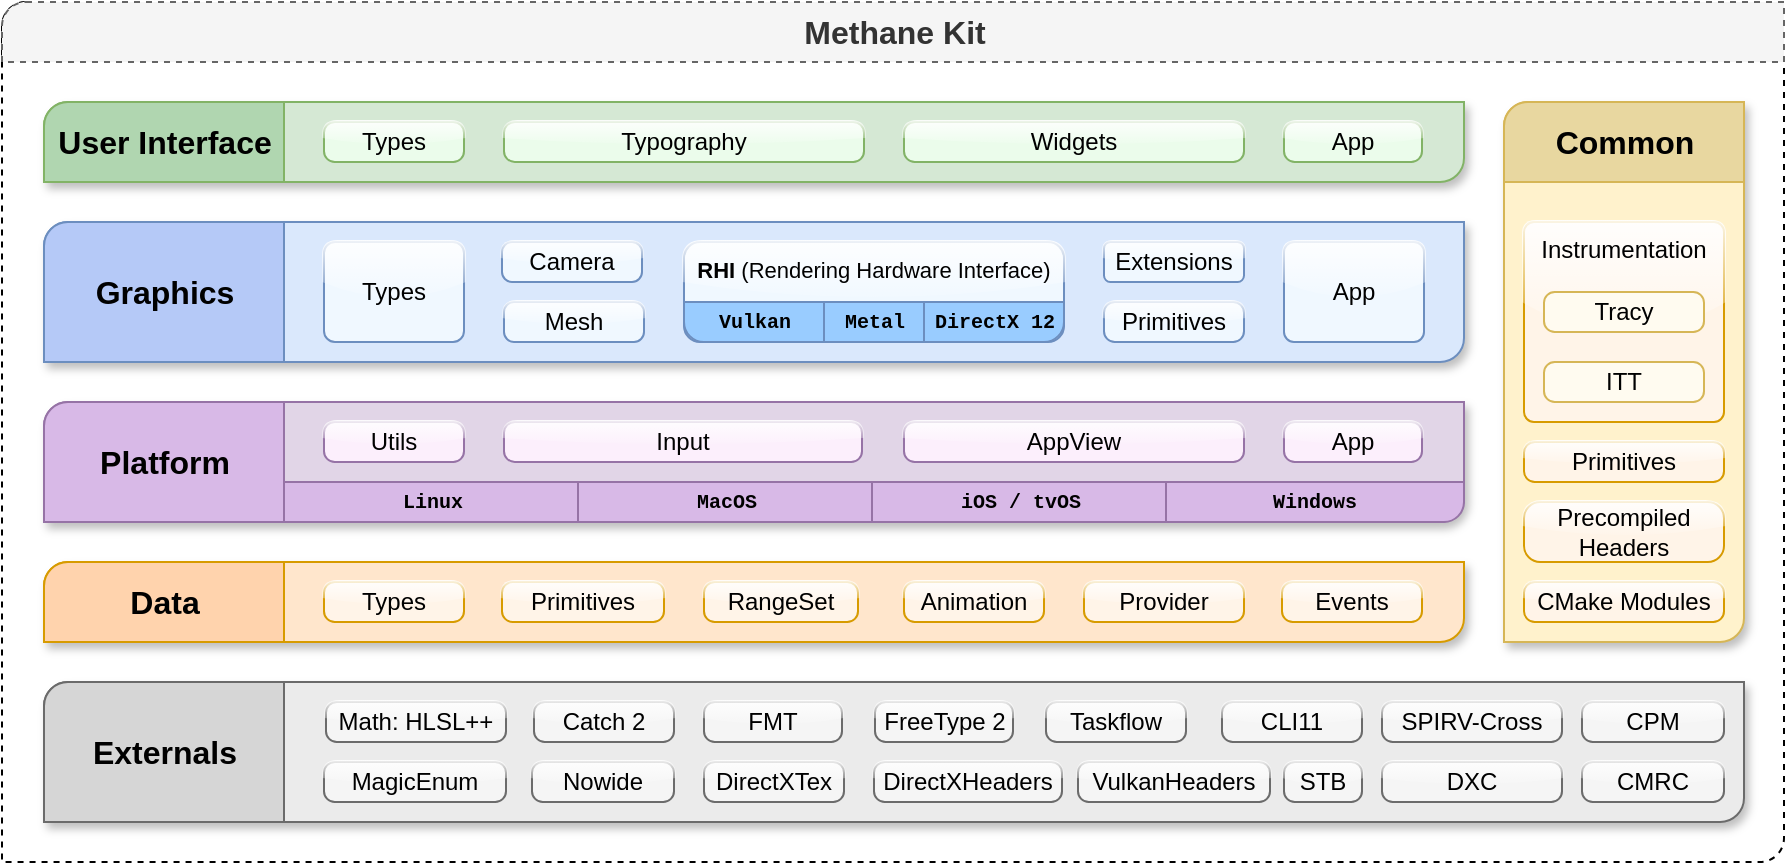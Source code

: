 <mxfile version="20.3.0" type="device"><diagram id="n1YW_IKGIQabf7W6xJoi" name="Page-1"><mxGraphModel dx="1102" dy="929" grid="1" gridSize="10" guides="1" tooltips="1" connect="1" arrows="1" fold="1" page="1" pageScale="1" pageWidth="935" pageHeight="470" math="0" shadow="0"><root><mxCell id="0"/><mxCell id="1" parent="0"/><mxCell id="Kfy_bd-Oe_zeapeb3Mzr-61" value="" style="verticalLabelPosition=bottom;verticalAlign=top;html=1;shape=mxgraph.basic.diag_round_rect;dx=6;shadow=0;dashed=1;" parent="1" vertex="1"><mxGeometry x="20" y="20" width="891" height="430" as="geometry"/></mxCell><mxCell id="Kfy_bd-Oe_zeapeb3Mzr-15" value="" style="verticalLabelPosition=bottom;verticalAlign=top;html=1;shape=mxgraph.basic.diag_round_rect;dx=6;fillColor=#e1d5e7;strokeColor=#9673a6;shadow=1;" parent="1" vertex="1"><mxGeometry x="41" y="220" width="710" height="60" as="geometry"/></mxCell><UserObject label="Utils" link="https://github.com/MethanePowered/MethaneKit/tree/master/Modules/Platform/Utils" id="Kfy_bd-Oe_zeapeb3Mzr-16"><mxCell style="rounded=1;whiteSpace=wrap;html=1;strokeColor=#9673a6;arcSize=27;fillColor=#FCEFFC;glass=1;shadow=0;" parent="1" vertex="1"><mxGeometry x="181" y="230" width="70" height="20" as="geometry"/></mxCell></UserObject><UserObject label="Input" link="https://github.com/MethanePowered/MethaneKit/tree/master/Modules/Platform/Input" id="Kfy_bd-Oe_zeapeb3Mzr-17"><mxCell style="rounded=1;whiteSpace=wrap;html=1;strokeColor=#9673a6;arcSize=27;fillColor=#FCEFFC;glass=1;shadow=0;" parent="1" vertex="1"><mxGeometry x="271" y="230" width="179" height="20" as="geometry"/></mxCell></UserObject><UserObject label="App" link="https://github.com/MethanePowered/MethaneKit/tree/master/Modules/Platform/App" id="Kfy_bd-Oe_zeapeb3Mzr-20"><mxCell style="rounded=1;whiteSpace=wrap;html=1;strokeColor=#9673a6;arcSize=27;fillColor=#FCEFFC;glass=1;shadow=0;" parent="1" vertex="1"><mxGeometry x="661" y="230" width="69" height="20" as="geometry"/></mxCell></UserObject><UserObject label="AppView" link="https://github.com/MethanePowered/MethaneKit/tree/master/Modules/Platform/AppView" id="Kfy_bd-Oe_zeapeb3Mzr-21"><mxCell style="rounded=1;whiteSpace=wrap;html=1;strokeColor=#9673a6;arcSize=27;fillColor=#FCEFFC;glass=1;shadow=0;" parent="1" vertex="1"><mxGeometry x="471" y="230" width="170" height="20" as="geometry"/></mxCell></UserObject><UserObject label="Platform" link="https://github.com/MethanePowered/MethaneKit/tree/master/Modules/Platform" id="Kfy_bd-Oe_zeapeb3Mzr-22"><mxCell style="verticalLabelPosition=middle;verticalAlign=middle;html=1;shape=mxgraph.basic.corner_round_rect;dx=6;strokeColor=#9673a6;align=center;labelPosition=center;fontSize=16;fillColor=#D8B9E7;fontStyle=1" parent="1" vertex="1"><mxGeometry x="41" y="220" width="120" height="60" as="geometry"/></mxCell></UserObject><mxCell id="Kfy_bd-Oe_zeapeb3Mzr-2" value="" style="verticalLabelPosition=bottom;verticalAlign=top;html=1;shape=mxgraph.basic.diag_round_rect;dx=6;fillColor=#ffe6cc;strokeColor=#d79b00;shadow=1;" parent="1" vertex="1"><mxGeometry x="41" y="300" width="710" height="40" as="geometry"/></mxCell><UserObject label="Types" link="https://github.com/MethanePowered/MethaneKit/tree/master/Modules/Data/Types" id="Kfy_bd-Oe_zeapeb3Mzr-4"><mxCell style="rounded=1;whiteSpace=wrap;html=1;strokeColor=#d79b00;arcSize=27;fillColor=#FFF4E8;glass=1;shadow=0;" parent="1" vertex="1"><mxGeometry x="181" y="310" width="70" height="20" as="geometry"/></mxCell></UserObject><UserObject label="Primitives" link="https://github.com/MethanePowered/MethaneKit/tree/master/Modules/Data/Primitives" id="Kfy_bd-Oe_zeapeb3Mzr-7"><mxCell style="rounded=1;whiteSpace=wrap;html=1;strokeColor=#d79b00;arcSize=27;fillColor=#FFF4E8;glass=1;shadow=0;" parent="1" vertex="1"><mxGeometry x="270" y="310" width="81" height="20" as="geometry"/></mxCell></UserObject><UserObject label="Provider" link="https://github.com/MethanePowered/MethaneKit/tree/master/Modules/Data/Provider" id="Kfy_bd-Oe_zeapeb3Mzr-8"><mxCell style="rounded=1;whiteSpace=wrap;html=1;strokeColor=#d79b00;arcSize=27;fillColor=#FFF4E8;glass=1;shadow=0;" parent="1" vertex="1"><mxGeometry x="561" y="310" width="80" height="20" as="geometry"/></mxCell></UserObject><UserObject label="Animation" link="https://github.com/MethanePowered/MethaneKit/tree/master/Modules/Data/Animation" id="Kfy_bd-Oe_zeapeb3Mzr-9"><mxCell style="rounded=1;whiteSpace=wrap;html=1;strokeColor=#d79b00;arcSize=27;fillColor=#FFF4E8;glass=1;shadow=0;" parent="1" vertex="1"><mxGeometry x="471" y="310" width="70" height="20" as="geometry"/></mxCell></UserObject><UserObject label="RangeSet" link="https://github.com/MethanePowered/MethaneKit/tree/master/Modules/Data/RangeSet" id="Kfy_bd-Oe_zeapeb3Mzr-10"><mxCell style="rounded=1;whiteSpace=wrap;html=1;strokeColor=#d79b00;arcSize=27;fillColor=#FFF4E8;glass=1;shadow=0;" parent="1" vertex="1"><mxGeometry x="371" y="310" width="77" height="20" as="geometry"/></mxCell></UserObject><UserObject label="Events" link="https://github.com/MethanePowered/MethaneKit/tree/master/Modules/Data/Events" id="Kfy_bd-Oe_zeapeb3Mzr-11"><mxCell style="rounded=1;whiteSpace=wrap;html=1;strokeColor=#d79b00;arcSize=27;fillColor=#FFF4E8;glass=1;shadow=0;" parent="1" vertex="1"><mxGeometry x="660" y="310" width="70" height="20" as="geometry"/></mxCell></UserObject><UserObject label="Data" link="https://github.com/MethanePowered/MethaneKit/tree/master/Modules/Data" id="Kfy_bd-Oe_zeapeb3Mzr-12"><mxCell style="verticalLabelPosition=middle;verticalAlign=middle;html=1;shape=mxgraph.basic.corner_round_rect;dx=6;strokeColor=#d79b00;align=center;labelPosition=center;fontSize=16;fillColor=#FFD3AD;fontStyle=1" parent="1" vertex="1"><mxGeometry x="41" y="300" width="120" height="40" as="geometry"/></mxCell></UserObject><mxCell id="Kfy_bd-Oe_zeapeb3Mzr-24" value="" style="verticalLabelPosition=bottom;verticalAlign=top;html=1;shape=mxgraph.basic.diag_round_rect;dx=6;fillColor=#dae8fc;strokeColor=#6c8ebf;shadow=1;" parent="1" vertex="1"><mxGeometry x="41" y="130" width="710" height="70" as="geometry"/></mxCell><UserObject label="Graphics" link="https://github.com/MethanePowered/MethaneKit/tree/master/Modules/Graphics" id="Kfy_bd-Oe_zeapeb3Mzr-29"><mxCell style="verticalLabelPosition=middle;verticalAlign=middle;html=1;shape=mxgraph.basic.corner_round_rect;dx=6;strokeColor=#6c8ebf;align=center;labelPosition=center;fontSize=16;fontStyle=1;fillColor=#B5C9F7;" parent="1" vertex="1"><mxGeometry x="41" y="130" width="120" height="70" as="geometry"/></mxCell></UserObject><UserObject label="Types" link="https://github.com/MethanePowered/MethaneKit/tree/master/Modules/Graphics/Types" id="Kfy_bd-Oe_zeapeb3Mzr-36"><mxCell style="rounded=1;whiteSpace=wrap;html=1;strokeColor=#6c8ebf;arcSize=11;fillColor=#F0F8FF;glass=1;shadow=0;" parent="1" vertex="1"><mxGeometry x="181" y="140" width="70" height="50" as="geometry"/></mxCell></UserObject><UserObject label="Primitives" link="https://github.com/MethanePowered/MethaneKit/tree/master/Modules/Graphics/Primitives" id="Kfy_bd-Oe_zeapeb3Mzr-37"><mxCell style="rounded=1;whiteSpace=wrap;html=1;strokeColor=#6c8ebf;arcSize=27;fillColor=#F0F8FF;glass=1;shadow=0;" parent="1" vertex="1"><mxGeometry x="571" y="170" width="70" height="20" as="geometry"/></mxCell></UserObject><UserObject label="Camera" link="https://github.com/MethanePowered/MethaneKit/tree/master/Modules/Graphics/Camera" id="Kfy_bd-Oe_zeapeb3Mzr-38"><mxCell style="rounded=1;whiteSpace=wrap;html=1;strokeColor=#6c8ebf;arcSize=25;fillColor=#F0F8FF;glass=1;shadow=0;" parent="1" vertex="1"><mxGeometry x="270" y="140" width="70" height="20" as="geometry"/></mxCell></UserObject><UserObject label="App" link="https://github.com/MethanePowered/MethaneKit/tree/master/Modules/Graphics/App" id="Kfy_bd-Oe_zeapeb3Mzr-40"><mxCell style="rounded=1;whiteSpace=wrap;html=1;strokeColor=#6c8ebf;arcSize=10;fillColor=#F0F8FF;glass=1;shadow=0;" parent="1" vertex="1"><mxGeometry x="661" y="140" width="70" height="50" as="geometry"/></mxCell></UserObject><UserObject label="Extensions" link="https://github.com/MethanePowered/MethaneKit/tree/master/Modules/Graphics/Extensions" id="Kfy_bd-Oe_zeapeb3Mzr-41"><mxCell style="rounded=1;whiteSpace=wrap;html=1;strokeColor=#6c8ebf;arcSize=16;fillColor=#F0F8FF;glass=1;shadow=0;" parent="1" vertex="1"><mxGeometry x="571" y="140" width="70" height="20" as="geometry"/></mxCell></UserObject><mxCell id="Kfy_bd-Oe_zeapeb3Mzr-42" value="" style="verticalLabelPosition=bottom;verticalAlign=top;html=1;shape=mxgraph.basic.diag_round_rect;dx=6;fillColor=#d5e8d4;strokeColor=#82b366;shadow=1;" parent="1" vertex="1"><mxGeometry x="41" y="70" width="710" height="40" as="geometry"/></mxCell><UserObject label="User Interface" link="https://github.com/MethanePowered/MethaneKit/tree/master/Modules/UserInterface" id="Kfy_bd-Oe_zeapeb3Mzr-43"><mxCell style="verticalLabelPosition=middle;verticalAlign=middle;html=1;shape=mxgraph.basic.corner_round_rect;dx=6;strokeColor=#82b366;align=center;labelPosition=center;fontSize=16;fontStyle=1;fillColor=#B0D6B0;" parent="1" vertex="1"><mxGeometry x="41" y="70" width="120" height="40" as="geometry"/></mxCell></UserObject><UserObject label="Types" link="https://github.com/MethanePowered/MethaneKit/tree/master/Modules/UserInterface/Types" id="Kfy_bd-Oe_zeapeb3Mzr-50"><mxCell style="rounded=1;whiteSpace=wrap;html=1;strokeColor=#82b366;arcSize=27;fillColor=#EBFCEB;glass=1;shadow=0;" parent="1" vertex="1"><mxGeometry x="181" y="80" width="70" height="20" as="geometry"/></mxCell></UserObject><UserObject label="Typography" link="https://github.com/MethanePowered/MethaneKit/tree/master/Modules/UserInterface/Typography" id="Kfy_bd-Oe_zeapeb3Mzr-51"><mxCell style="rounded=1;whiteSpace=wrap;html=1;strokeColor=#82b366;arcSize=27;fillColor=#EBFCEB;glass=1;shadow=0;" parent="1" vertex="1"><mxGeometry x="271" y="80" width="180" height="20" as="geometry"/></mxCell></UserObject><UserObject label="App" link="https://github.com/MethanePowered/MethaneKit/tree/master/Modules/UserInterface/App" id="Kfy_bd-Oe_zeapeb3Mzr-52"><mxCell style="rounded=1;whiteSpace=wrap;html=1;strokeColor=#82b366;arcSize=27;fillColor=#EBFCEB;glass=1;shadow=0;" parent="1" vertex="1"><mxGeometry x="661" y="80" width="69" height="20" as="geometry"/></mxCell></UserObject><UserObject label="Widgets" link="https://github.com/MethanePowered/MethaneKit/tree/master/Modules/UserInterface/Widgets" id="Kfy_bd-Oe_zeapeb3Mzr-53"><mxCell style="rounded=1;whiteSpace=wrap;html=1;strokeColor=#82b366;arcSize=27;fillColor=#EBFCEB;glass=1;shadow=0;" parent="1" vertex="1"><mxGeometry x="471" y="80" width="170" height="20" as="geometry"/></mxCell></UserObject><mxCell id="Kfy_bd-Oe_zeapeb3Mzr-54" value="" style="verticalLabelPosition=bottom;verticalAlign=top;html=1;shape=mxgraph.basic.diag_round_rect;dx=6;fillColor=#fff2cc;strokeColor=#d6b656;shadow=1;sketch=0;" parent="1" vertex="1"><mxGeometry x="771" y="70" width="120" height="270" as="geometry"/></mxCell><UserObject label="Common" link="https://github.com/MethanePowered/MethaneKit/tree/master/Modules/Common" id="Kfy_bd-Oe_zeapeb3Mzr-55"><mxCell style="verticalLabelPosition=middle;verticalAlign=middle;html=1;shape=mxgraph.basic.corner_round_rect;dx=6;strokeColor=#d6b656;align=center;labelPosition=center;fontSize=16;fontStyle=1;fillColor=#E8D7A0;" parent="1" vertex="1"><mxGeometry x="771" y="70" width="120" height="40" as="geometry"/></mxCell></UserObject><UserObject label="CMake Modules" link="https://github.com/MethanePowered/MethaneKit/tree/master/CMake" id="Kfy_bd-Oe_zeapeb3Mzr-56"><mxCell style="rounded=1;whiteSpace=wrap;html=1;strokeColor=#d79b00;arcSize=27;fillColor=#FFF4E8;glass=1;shadow=0;" parent="1" vertex="1"><mxGeometry x="781" y="310" width="100" height="20" as="geometry"/></mxCell></UserObject><UserObject label="Instrumentation" link="https://github.com/MethanePowered/MethaneKit/tree/master/Modules/Common/Instrumentation" id="Kfy_bd-Oe_zeapeb3Mzr-57"><mxCell style="rounded=1;whiteSpace=wrap;html=1;strokeColor=#d79b00;arcSize=5;fillColor=#FFF4E8;glass=1;shadow=0;verticalAlign=top;" parent="1" vertex="1"><mxGeometry x="781" y="130" width="100" height="100" as="geometry"/></mxCell></UserObject><UserObject label="Tracy" link="https://github.com/MethanePowered/Tracy" id="Kfy_bd-Oe_zeapeb3Mzr-58"><mxCell style="rounded=1;whiteSpace=wrap;html=1;strokeColor=#d6b656;arcSize=27;glass=0;shadow=0;fillColor=#FFFBF0;" parent="1" vertex="1"><mxGeometry x="791" y="165" width="80" height="20" as="geometry"/></mxCell></UserObject><UserObject label="ITT" link="https://github.com/MethanePowered/IttApi" id="Kfy_bd-Oe_zeapeb3Mzr-59"><mxCell style="rounded=1;whiteSpace=wrap;html=1;strokeColor=#d6b656;arcSize=27;glass=0;shadow=0;fillColor=#FFFBF0;" parent="1" vertex="1"><mxGeometry x="791" y="200" width="80" height="20" as="geometry"/></mxCell></UserObject><UserObject label="Precompiled Headers" link="https://github.com/MethanePowered/MethaneKit/tree/master/Modules/Common/PrecompiledHeaders" id="Kfy_bd-Oe_zeapeb3Mzr-60"><mxCell style="rounded=1;whiteSpace=wrap;html=1;strokeColor=#d79b00;arcSize=27;fillColor=#FFF4E8;glass=1;shadow=0;" parent="1" vertex="1"><mxGeometry x="781" y="270" width="100" height="30" as="geometry"/></mxCell></UserObject><UserObject label="Methane Kit" link="https://github.com/MethanePowered/MethaneKit" id="Kfy_bd-Oe_zeapeb3Mzr-62"><mxCell style="verticalLabelPosition=middle;verticalAlign=middle;html=1;shape=mxgraph.basic.corner_round_rect;dx=6;strokeColor=#666666;align=center;labelPosition=center;fontSize=16;fontStyle=1;fillColor=#f5f5f5;fontColor=#333333;dashed=1;" parent="1" vertex="1"><mxGeometry x="20" y="20" width="891" height="30" as="geometry"/></mxCell></UserObject><mxCell id="Kfy_bd-Oe_zeapeb3Mzr-69" value="" style="verticalLabelPosition=bottom;verticalAlign=top;html=1;shape=mxgraph.basic.diag_round_rect;dx=6;shadow=1;strokeColor=#6B6B6B;fillColor=#EBEBEB;" parent="1" vertex="1"><mxGeometry x="41" y="360" width="850" height="70" as="geometry"/></mxCell><UserObject label="Externals" link="https://github.com/MethanePowered/MethaneKit/tree/master/Externals" id="Kfy_bd-Oe_zeapeb3Mzr-70"><mxCell style="verticalLabelPosition=middle;verticalAlign=middle;html=1;shape=mxgraph.basic.corner_round_rect;dx=6;align=center;labelPosition=center;fontSize=16;fontStyle=1;strokeColor=#6B6B6B;fillColor=#D6D6D6;" parent="1" vertex="1"><mxGeometry x="41" y="360" width="120" height="70" as="geometry"/></mxCell></UserObject><UserObject label="Math: HLSL++" link="https://github.com/MethanePowered/HLSLpp/" id="Kfy_bd-Oe_zeapeb3Mzr-71"><mxCell style="rounded=1;whiteSpace=wrap;html=1;arcSize=27;glass=1;shadow=0;fillColor=#F5F5F5;strokeColor=#6B6B6B;" parent="1" vertex="1"><mxGeometry x="182" y="370" width="90" height="20" as="geometry"/></mxCell></UserObject><UserObject label="CLI11" link="https://github.com/MethanePowered/CLI11/" id="Kfy_bd-Oe_zeapeb3Mzr-72"><mxCell style="rounded=1;whiteSpace=wrap;html=1;arcSize=27;glass=1;shadow=0;fillColor=#F5F5F5;strokeColor=#6B6B6B;" parent="1" vertex="1"><mxGeometry x="630" y="370" width="70" height="20" as="geometry"/></mxCell></UserObject><UserObject label="FMT" link="https://github.com/MethanePowered/FMT/" id="Kfy_bd-Oe_zeapeb3Mzr-73"><mxCell style="rounded=1;whiteSpace=wrap;html=1;arcSize=27;glass=1;shadow=0;fillColor=#F5F5F5;strokeColor=#6B6B6B;" parent="1" vertex="1"><mxGeometry x="371" y="370" width="69" height="20" as="geometry"/></mxCell></UserObject><UserObject label="DXC" link="https://github.com/MethanePowered/DirectXShaderCompiler" id="Kfy_bd-Oe_zeapeb3Mzr-74"><mxCell style="rounded=1;whiteSpace=wrap;html=1;arcSize=27;glass=1;shadow=0;fillColor=#F5F5F5;strokeColor=#6B6B6B;fontSize=12;" parent="1" vertex="1"><mxGeometry x="710" y="400" width="90" height="20" as="geometry"/></mxCell></UserObject><UserObject label="DirectXTex" link="https://github.com/MethanePowered/DirectXTex/" id="Kfy_bd-Oe_zeapeb3Mzr-75"><mxCell style="rounded=1;whiteSpace=wrap;html=1;arcSize=27;glass=1;shadow=0;fillColor=#F5F5F5;strokeColor=#6B6B6B;" parent="1" vertex="1"><mxGeometry x="371" y="400" width="70" height="20" as="geometry"/></mxCell></UserObject><UserObject label="CMRC" link="https://github.com/MethanePowered/CMRC/" id="Kfy_bd-Oe_zeapeb3Mzr-76"><mxCell style="rounded=1;whiteSpace=wrap;html=1;arcSize=27;glass=1;shadow=0;fillColor=#F5F5F5;strokeColor=#6B6B6B;" parent="1" vertex="1"><mxGeometry x="810" y="400" width="71" height="20" as="geometry"/></mxCell></UserObject><UserObject label="FreeType 2" link="https://github.com/MethanePowered/FreeType2/" id="Kfy_bd-Oe_zeapeb3Mzr-79"><mxCell style="rounded=1;whiteSpace=wrap;html=1;arcSize=27;glass=1;shadow=0;fillColor=#F5F5F5;strokeColor=#6B6B6B;" parent="1" vertex="1"><mxGeometry x="456.5" y="370" width="69" height="20" as="geometry"/></mxCell></UserObject><UserObject label="Taskflow" link="https://github.com/MethanePowered/Taskflow/" id="Kfy_bd-Oe_zeapeb3Mzr-81"><mxCell style="rounded=1;whiteSpace=wrap;html=1;arcSize=27;glass=1;shadow=0;fillColor=#F5F5F5;strokeColor=#6B6B6B;" parent="1" vertex="1"><mxGeometry x="542" y="370" width="70" height="20" as="geometry"/></mxCell></UserObject><UserObject label="SPIRV-Cross" link="https://github.com/MethanePowered/SPIRVCross" id="Kfy_bd-Oe_zeapeb3Mzr-82"><mxCell style="rounded=1;whiteSpace=wrap;html=1;arcSize=27;glass=1;shadow=0;fillColor=#F5F5F5;strokeColor=#6B6B6B;fontSize=12;" parent="1" vertex="1"><mxGeometry x="710" y="370" width="90" height="20" as="geometry"/></mxCell></UserObject><UserObject label="STB" link="https://github.com/MethanePowered/STB/" id="Kfy_bd-Oe_zeapeb3Mzr-83"><mxCell style="rounded=1;whiteSpace=wrap;html=1;arcSize=27;glass=1;shadow=0;fillColor=#F5F5F5;strokeColor=#6B6B6B;" parent="1" vertex="1"><mxGeometry x="661" y="400" width="39" height="20" as="geometry"/></mxCell></UserObject><UserObject label="Catch 2" link="https://github.com/MethanePowered/Catch2/" id="Kfy_bd-Oe_zeapeb3Mzr-84"><mxCell style="rounded=1;whiteSpace=wrap;html=1;arcSize=27;glass=1;shadow=0;fillColor=#F5F5F5;strokeColor=#6B6B6B;" parent="1" vertex="1"><mxGeometry x="286" y="370" width="70" height="20" as="geometry"/></mxCell></UserObject><UserObject label="VulkanHeaders" link="https://github.com/MethanePowered/VulkanHeaders" id="Kfy_bd-Oe_zeapeb3Mzr-85"><mxCell style="rounded=1;whiteSpace=wrap;html=1;arcSize=27;glass=1;shadow=0;fillColor=#F5F5F5;strokeColor=#6B6B6B;" parent="1" vertex="1"><mxGeometry x="558" y="400" width="96" height="20" as="geometry"/></mxCell></UserObject><UserObject label="DirectXHeaders" link="https://github.com/MethanePowered/DirectXHeaders" id="Kfy_bd-Oe_zeapeb3Mzr-86"><mxCell style="rounded=1;whiteSpace=wrap;html=1;arcSize=27;glass=1;shadow=0;fillColor=#F5F5F5;strokeColor=#6B6B6B;" parent="1" vertex="1"><mxGeometry x="456" y="400" width="94" height="20" as="geometry"/></mxCell></UserObject><mxCell id="Kfy_bd-Oe_zeapeb3Mzr-89" value="Windows" style="verticalLabelPosition=middle;verticalAlign=middle;html=1;shape=mxgraph.basic.corner_round_rect;dx=6;strokeColor=#9673a6;align=center;labelPosition=center;fontSize=10;fontStyle=1;flipH=1;flipV=1;fontFamily=Courier New;fillColor=#D8B9E7;" parent="1" vertex="1"><mxGeometry x="600" y="260" width="151" height="20" as="geometry"/></mxCell><mxCell id="Kfy_bd-Oe_zeapeb3Mzr-90" value="Linux" style="verticalLabelPosition=middle;verticalAlign=middle;html=1;shape=mxgraph.basic.corner_round_rect;dx=0;strokeColor=#9673a6;align=center;labelPosition=center;fontSize=10;fontStyle=1;flipH=1;flipV=1;fontFamily=Courier New;fillColor=#D8B9E7;labelBackgroundColor=none;" parent="1" vertex="1"><mxGeometry x="161" y="260" width="147" height="20" as="geometry"/></mxCell><mxCell id="Kfy_bd-Oe_zeapeb3Mzr-91" value="&lt;font style=&quot;font-size: 10px;&quot;&gt;MacOS&lt;/font&gt;" style="verticalLabelPosition=middle;verticalAlign=middle;html=1;shape=mxgraph.basic.corner_round_rect;dx=0;strokeColor=#9673a6;align=center;labelPosition=center;fontSize=10;fontStyle=1;flipH=1;flipV=1;fontFamily=Courier New;fillColor=#D8B9E7;" parent="1" vertex="1"><mxGeometry x="308" y="260" width="147" height="20" as="geometry"/></mxCell><UserObject label="" link="https://github.com/MethanePowered/MethaneKit/tree/master/Modules/Graphics/RHI" id="Kfy_bd-Oe_zeapeb3Mzr-98"><mxCell style="group" parent="1" vertex="1" connectable="0"><mxGeometry x="361" y="140" width="190" height="50" as="geometry"/></mxCell></UserObject><mxCell id="Kfy_bd-Oe_zeapeb3Mzr-39" value="&lt;font style=&quot;font-size: 11px;&quot;&gt;RHI&lt;span style=&quot;font-weight: normal;&quot;&gt;&amp;nbsp;(Rendering Hardware Interface)&lt;/span&gt;&lt;/font&gt;" style="rounded=1;whiteSpace=wrap;html=1;strokeColor=#6c8ebf;arcSize=16;fillColor=#F0F8FF;shadow=0;glass=1;perimeterSpacing=0;strokeWidth=1;verticalAlign=top;sketch=0;fontStyle=1" parent="Kfy_bd-Oe_zeapeb3Mzr-98" vertex="1"><mxGeometry width="190" height="50" as="geometry"/></mxCell><UserObject label="&lt;font style=&quot;font-size: 10px&quot;&gt;Metal&lt;/font&gt;" link="https://github.com/MethanePowered/MethaneKit/tree/master/Modules/Graphics/RHI/Metal" id="Kfy_bd-Oe_zeapeb3Mzr-92"><mxCell style="verticalLabelPosition=middle;verticalAlign=middle;html=1;shape=mxgraph.basic.corner_round_rect;dx=0;align=center;labelPosition=center;fontSize=10;fontStyle=1;flipH=1;flipV=1;fontFamily=Courier New;strokeColor=#6C8EBF;fillColor=#99CCFF;" parent="Kfy_bd-Oe_zeapeb3Mzr-98" vertex="1"><mxGeometry x="70" y="30" width="50" height="20" as="geometry"/></mxCell></UserObject><UserObject label="DirectX 12" link="https://github.com/MethanePowered/MethaneKit/tree/master/Modules/Graphics/RHI/DirectX12" id="Kfy_bd-Oe_zeapeb3Mzr-94"><mxCell style="verticalLabelPosition=middle;verticalAlign=middle;html=1;shape=mxgraph.basic.corner_round_rect;dx=6;align=center;labelPosition=center;fontSize=10;fontStyle=1;flipH=1;flipV=1;fontFamily=Courier New;strokeColor=#6C8EBF;fillColor=#99CCFF;" parent="Kfy_bd-Oe_zeapeb3Mzr-98" vertex="1"><mxGeometry x="120" y="30" width="70" height="20" as="geometry"/></mxCell></UserObject><UserObject label="&lt;b&gt;Vulkan&lt;/b&gt;" link="https://github.com/MethanePowered/MethaneKit/tree/master/Modules/Graphics/RHI/Vulkan" id="Kfy_bd-Oe_zeapeb3Mzr-97"><mxCell style="verticalLabelPosition=middle;verticalAlign=middle;html=1;shape=mxgraph.basic.corner_round_rect;dx=6;align=center;labelPosition=center;fontSize=10;fontStyle=0;flipH=0;flipV=1;fontFamily=Courier New;strokeColor=#6C8EBF;fillColor=#99CCFF;" parent="Kfy_bd-Oe_zeapeb3Mzr-98" vertex="1"><mxGeometry y="30" width="70" height="20" as="geometry"/></mxCell></UserObject><UserObject label="Nowide" link="https://github.com/MethanePowered/BoostNowide/" id="6SLEu1ARzhDS4VnxVoli-3"><mxCell style="rounded=1;whiteSpace=wrap;html=1;arcSize=27;glass=1;shadow=0;fillColor=#F5F5F5;strokeColor=#6B6B6B;" parent="1" vertex="1"><mxGeometry x="285" y="400" width="71" height="20" as="geometry"/></mxCell></UserObject><UserObject label="MagicEnum" link="https://github.com/MethanePowered/MagicEnum/" id="6SLEu1ARzhDS4VnxVoli-4"><mxCell style="rounded=1;whiteSpace=wrap;html=1;arcSize=27;glass=1;shadow=0;fillColor=#F5F5F5;strokeColor=#6B6B6B;" parent="1" vertex="1"><mxGeometry x="181" y="400" width="91" height="20" as="geometry"/></mxCell></UserObject><UserObject label="Primitives" link="https://github.com/MethanePowered/MethaneKit/tree/master/Modules/Common/Primitives" id="6SLEu1ARzhDS4VnxVoli-5"><mxCell style="rounded=1;whiteSpace=wrap;html=1;strokeColor=#d79b00;arcSize=27;fillColor=#FFF4E8;glass=1;shadow=0;" parent="1" vertex="1"><mxGeometry x="781" y="240" width="100" height="20" as="geometry"/></mxCell></UserObject><UserObject label="Mesh" link="https://github.com/MethanePowered/MethaneKit/tree/master/Modules/Graphics/Mesh" id="2yRKrgA3gbOWHltFqYSs-2"><mxCell style="rounded=1;whiteSpace=wrap;html=1;strokeColor=#6c8ebf;arcSize=25;fillColor=#F0F8FF;glass=1;shadow=0;" parent="1" vertex="1"><mxGeometry x="271" y="170" width="70" height="20" as="geometry"/></mxCell></UserObject><UserObject label="CPM" link="https://github.com/MethanePowered/CPM.cmake" id="77_ws2oxwxSpI-ncXIeg-1"><mxCell style="rounded=1;whiteSpace=wrap;html=1;arcSize=27;glass=1;shadow=0;fillColor=#F5F5F5;strokeColor=#6B6B6B;" vertex="1" parent="1"><mxGeometry x="810" y="370" width="71" height="20" as="geometry"/></mxCell></UserObject><mxCell id="77_ws2oxwxSpI-ncXIeg-2" value="&lt;font style=&quot;font-size: 10px;&quot;&gt;iOS / tvOS&lt;/font&gt;" style="verticalLabelPosition=middle;verticalAlign=middle;html=1;shape=mxgraph.basic.corner_round_rect;dx=0;strokeColor=#9673a6;align=center;labelPosition=center;fontSize=10;fontStyle=1;flipH=1;flipV=1;fontFamily=Courier New;fillColor=#D8B9E7;" vertex="1" parent="1"><mxGeometry x="455" y="260" width="147" height="20" as="geometry"/></mxCell><mxCell id="77_ws2oxwxSpI-ncXIeg-4" style="edgeStyle=orthogonalEdgeStyle;rounded=0;orthogonalLoop=1;jettySize=auto;html=1;exitX=0.5;exitY=1;exitDx=0;exitDy=0;fontSize=11;" edge="1" parent="1" source="Kfy_bd-Oe_zeapeb3Mzr-81" target="Kfy_bd-Oe_zeapeb3Mzr-81"><mxGeometry relative="1" as="geometry"/></mxCell></root></mxGraphModel></diagram></mxfile>